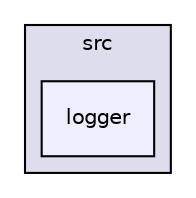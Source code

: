 digraph "src/logger" {
  compound=true
  node [ fontsize="10", fontname="Helvetica"];
  edge [ labelfontsize="10", labelfontname="Helvetica"];
  subgraph clusterdir_68267d1309a1af8e8297ef4c3efbcdba {
    graph [ bgcolor="#ddddee", pencolor="black", label="src" fontname="Helvetica", fontsize="10", URL="dir_68267d1309a1af8e8297ef4c3efbcdba.html"]
  dir_ffde1fbcaa8d6b0d34e29c3bddf7a801 [shape=box, label="logger", style="filled", fillcolor="#eeeeff", pencolor="black", URL="dir_ffde1fbcaa8d6b0d34e29c3bddf7a801.html"];
  }
}
